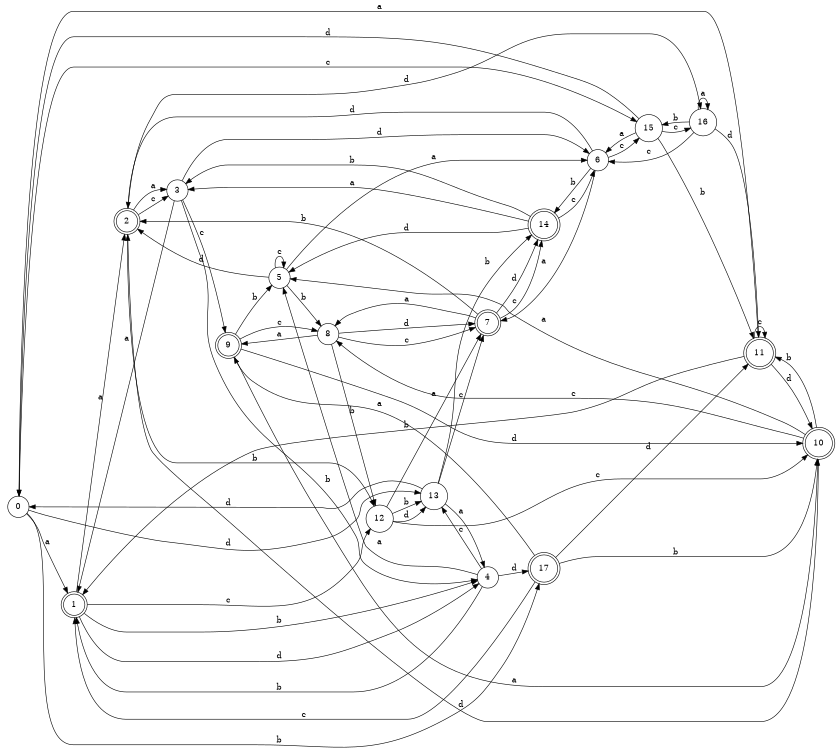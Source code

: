 digraph n15_9 {
__start0 [label="" shape="none"];

rankdir=LR;
size="8,5";

s0 [style="filled", color="black", fillcolor="white" shape="circle", label="0"];
s1 [style="rounded,filled", color="black", fillcolor="white" shape="doublecircle", label="1"];
s2 [style="rounded,filled", color="black", fillcolor="white" shape="doublecircle", label="2"];
s3 [style="filled", color="black", fillcolor="white" shape="circle", label="3"];
s4 [style="filled", color="black", fillcolor="white" shape="circle", label="4"];
s5 [style="filled", color="black", fillcolor="white" shape="circle", label="5"];
s6 [style="filled", color="black", fillcolor="white" shape="circle", label="6"];
s7 [style="rounded,filled", color="black", fillcolor="white" shape="doublecircle", label="7"];
s8 [style="filled", color="black", fillcolor="white" shape="circle", label="8"];
s9 [style="rounded,filled", color="black", fillcolor="white" shape="doublecircle", label="9"];
s10 [style="rounded,filled", color="black", fillcolor="white" shape="doublecircle", label="10"];
s11 [style="rounded,filled", color="black", fillcolor="white" shape="doublecircle", label="11"];
s12 [style="filled", color="black", fillcolor="white" shape="circle", label="12"];
s13 [style="filled", color="black", fillcolor="white" shape="circle", label="13"];
s14 [style="rounded,filled", color="black", fillcolor="white" shape="doublecircle", label="14"];
s15 [style="filled", color="black", fillcolor="white" shape="circle", label="15"];
s16 [style="filled", color="black", fillcolor="white" shape="circle", label="16"];
s17 [style="rounded,filled", color="black", fillcolor="white" shape="doublecircle", label="17"];
s0 -> s1 [label="a"];
s0 -> s17 [label="b"];
s0 -> s15 [label="c"];
s0 -> s13 [label="d"];
s1 -> s2 [label="a"];
s1 -> s4 [label="b"];
s1 -> s12 [label="c"];
s1 -> s4 [label="d"];
s2 -> s3 [label="a"];
s2 -> s12 [label="b"];
s2 -> s3 [label="c"];
s2 -> s16 [label="d"];
s3 -> s1 [label="a"];
s3 -> s4 [label="b"];
s3 -> s9 [label="c"];
s3 -> s6 [label="d"];
s4 -> s5 [label="a"];
s4 -> s1 [label="b"];
s4 -> s13 [label="c"];
s4 -> s17 [label="d"];
s5 -> s6 [label="a"];
s5 -> s8 [label="b"];
s5 -> s5 [label="c"];
s5 -> s2 [label="d"];
s6 -> s7 [label="a"];
s6 -> s14 [label="b"];
s6 -> s15 [label="c"];
s6 -> s2 [label="d"];
s7 -> s8 [label="a"];
s7 -> s2 [label="b"];
s7 -> s14 [label="c"];
s7 -> s14 [label="d"];
s8 -> s9 [label="a"];
s8 -> s12 [label="b"];
s8 -> s7 [label="c"];
s8 -> s7 [label="d"];
s9 -> s10 [label="a"];
s9 -> s5 [label="b"];
s9 -> s8 [label="c"];
s9 -> s10 [label="d"];
s10 -> s5 [label="a"];
s10 -> s11 [label="b"];
s10 -> s8 [label="c"];
s10 -> s2 [label="d"];
s11 -> s0 [label="a"];
s11 -> s1 [label="b"];
s11 -> s11 [label="c"];
s11 -> s10 [label="d"];
s12 -> s7 [label="a"];
s12 -> s13 [label="b"];
s12 -> s10 [label="c"];
s12 -> s13 [label="d"];
s13 -> s4 [label="a"];
s13 -> s14 [label="b"];
s13 -> s7 [label="c"];
s13 -> s0 [label="d"];
s14 -> s3 [label="a"];
s14 -> s3 [label="b"];
s14 -> s6 [label="c"];
s14 -> s5 [label="d"];
s15 -> s6 [label="a"];
s15 -> s11 [label="b"];
s15 -> s16 [label="c"];
s15 -> s0 [label="d"];
s16 -> s16 [label="a"];
s16 -> s15 [label="b"];
s16 -> s6 [label="c"];
s16 -> s11 [label="d"];
s17 -> s9 [label="a"];
s17 -> s10 [label="b"];
s17 -> s1 [label="c"];
s17 -> s11 [label="d"];

}